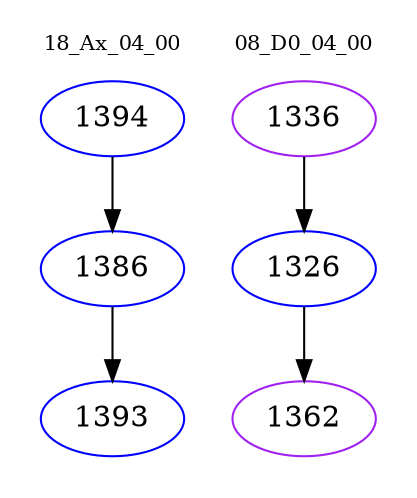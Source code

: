 digraph{
subgraph cluster_0 {
color = white
label = "18_Ax_04_00";
fontsize=10;
T0_1394 [label="1394", color="blue"]
T0_1394 -> T0_1386 [color="black"]
T0_1386 [label="1386", color="blue"]
T0_1386 -> T0_1393 [color="black"]
T0_1393 [label="1393", color="blue"]
}
subgraph cluster_1 {
color = white
label = "08_D0_04_00";
fontsize=10;
T1_1336 [label="1336", color="purple"]
T1_1336 -> T1_1326 [color="black"]
T1_1326 [label="1326", color="blue"]
T1_1326 -> T1_1362 [color="black"]
T1_1362 [label="1362", color="purple"]
}
}
